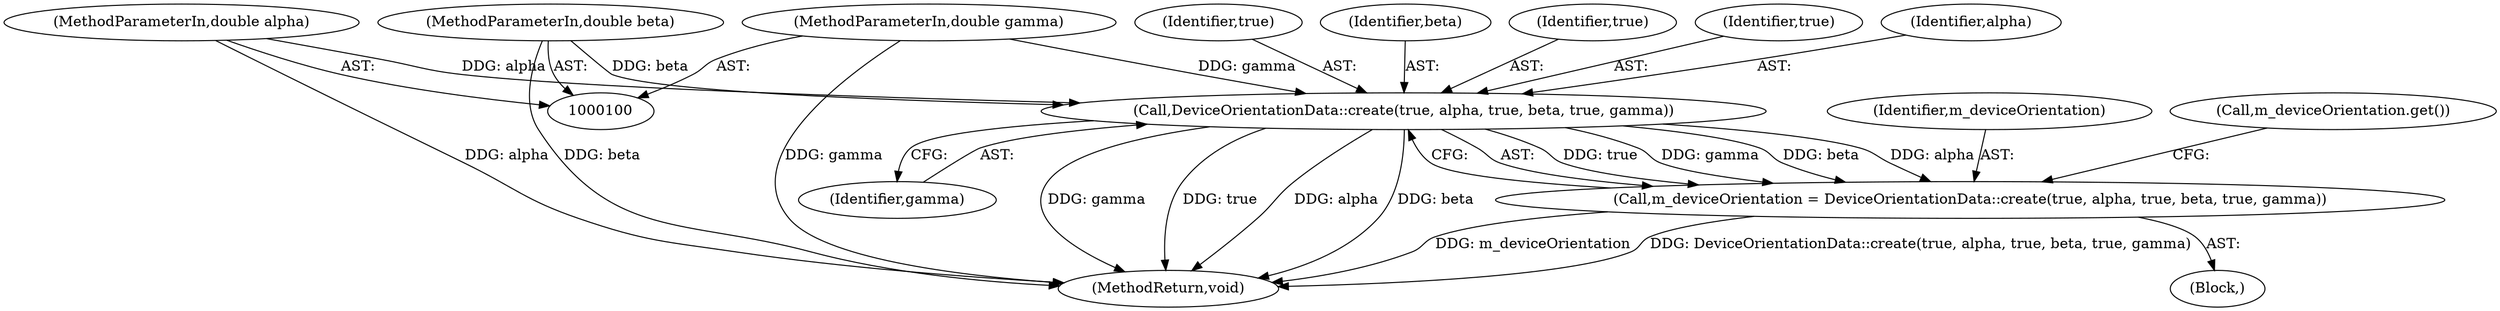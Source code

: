 digraph "0_Chrome_d4cd2b2c0953ad7e9fa988c234eb9361be80fe81_10@API" {
"1000126" [label="(Call,DeviceOrientationData::create(true, alpha, true, beta, true, gamma))"];
"1000102" [label="(MethodParameterIn,double alpha)"];
"1000103" [label="(MethodParameterIn,double beta)"];
"1000104" [label="(MethodParameterIn,double gamma)"];
"1000124" [label="(Call,m_deviceOrientation = DeviceOrientationData::create(true, alpha, true, beta, true, gamma))"];
"1000104" [label="(MethodParameterIn,double gamma)"];
"1000102" [label="(MethodParameterIn,double alpha)"];
"1000126" [label="(Call,DeviceOrientationData::create(true, alpha, true, beta, true, gamma))"];
"1000127" [label="(Identifier,true)"];
"1000130" [label="(Identifier,beta)"];
"1000129" [label="(Identifier,true)"];
"1000131" [label="(Identifier,true)"];
"1000105" [label="(Block,)"];
"1000132" [label="(Identifier,gamma)"];
"1000135" [label="(MethodReturn,void)"];
"1000125" [label="(Identifier,m_deviceOrientation)"];
"1000124" [label="(Call,m_deviceOrientation = DeviceOrientationData::create(true, alpha, true, beta, true, gamma))"];
"1000128" [label="(Identifier,alpha)"];
"1000103" [label="(MethodParameterIn,double beta)"];
"1000134" [label="(Call,m_deviceOrientation.get())"];
"1000126" -> "1000124"  [label="AST: "];
"1000126" -> "1000132"  [label="CFG: "];
"1000127" -> "1000126"  [label="AST: "];
"1000128" -> "1000126"  [label="AST: "];
"1000129" -> "1000126"  [label="AST: "];
"1000130" -> "1000126"  [label="AST: "];
"1000131" -> "1000126"  [label="AST: "];
"1000132" -> "1000126"  [label="AST: "];
"1000124" -> "1000126"  [label="CFG: "];
"1000126" -> "1000135"  [label="DDG: gamma"];
"1000126" -> "1000135"  [label="DDG: true"];
"1000126" -> "1000135"  [label="DDG: alpha"];
"1000126" -> "1000135"  [label="DDG: beta"];
"1000126" -> "1000124"  [label="DDG: true"];
"1000126" -> "1000124"  [label="DDG: gamma"];
"1000126" -> "1000124"  [label="DDG: beta"];
"1000126" -> "1000124"  [label="DDG: alpha"];
"1000102" -> "1000126"  [label="DDG: alpha"];
"1000103" -> "1000126"  [label="DDG: beta"];
"1000104" -> "1000126"  [label="DDG: gamma"];
"1000102" -> "1000100"  [label="AST: "];
"1000102" -> "1000135"  [label="DDG: alpha"];
"1000103" -> "1000100"  [label="AST: "];
"1000103" -> "1000135"  [label="DDG: beta"];
"1000104" -> "1000100"  [label="AST: "];
"1000104" -> "1000135"  [label="DDG: gamma"];
"1000124" -> "1000105"  [label="AST: "];
"1000125" -> "1000124"  [label="AST: "];
"1000134" -> "1000124"  [label="CFG: "];
"1000124" -> "1000135"  [label="DDG: m_deviceOrientation"];
"1000124" -> "1000135"  [label="DDG: DeviceOrientationData::create(true, alpha, true, beta, true, gamma)"];
}

